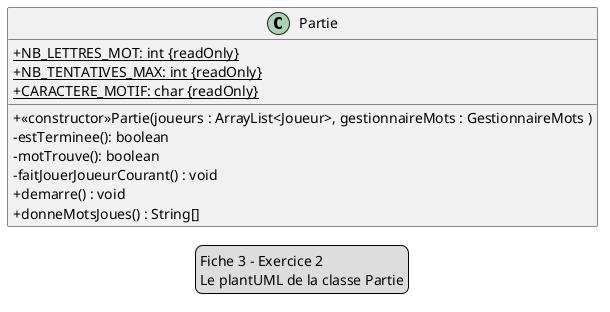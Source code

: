 @startuml
legend
Fiche 3 - Exercice 2
Le plantUML de la classe Partie
end legend
skinparam classAttributeIconSize 0

class Partie [[java:motus.joueurs.Joueur]] {
    +{static}NB_LETTRES_MOT: int {readOnly}
    +{static}NB_TENTATIVES_MAX: int {readOnly}
    +{static}CARACTERE_MOTIF: char {readOnly}
    +<<constructor>>Partie(joueurs : ArrayList<Joueur>, gestionnaireMots : GestionnaireMots )
    -estTerminee(): boolean
    -motTrouve(): boolean
    - faitJouerJoueurCourant() : void
    + demarre() : void
    + donneMotsJoues() : String[]
}
@enduml
